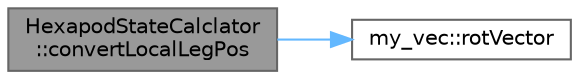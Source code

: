 digraph "HexapodStateCalclator::convertLocalLegPos"
{
 // LATEX_PDF_SIZE
  bgcolor="transparent";
  edge [fontname=Helvetica,fontsize=10,labelfontname=Helvetica,labelfontsize=10];
  node [fontname=Helvetica,fontsize=10,shape=box,height=0.2,width=0.4];
  rankdir="LR";
  Node1 [id="Node000001",label="HexapodStateCalclator\l::convertLocalLegPos",height=0.2,width=0.4,color="gray40", fillcolor="grey60", style="filled", fontcolor="black",tooltip="第2引数の座標を現在の重心座標と回転から，脚の付け根を原点としたローカル座標に変換する．"];
  Node1 -> Node2 [id="edge1_Node000001_Node000002",color="steelblue1",style="solid",tooltip=" "];
  Node2 [id="Node000002",label="my_vec::rotVector",height=0.2,width=0.4,color="grey40", fillcolor="white", style="filled",URL="$namespacemy__vec.html#a4f287da27a7c924e71872c16f706bb35",tooltip="回転させたベクトルを返す．三角関数の処理が多く重たいので注意．"];
}

